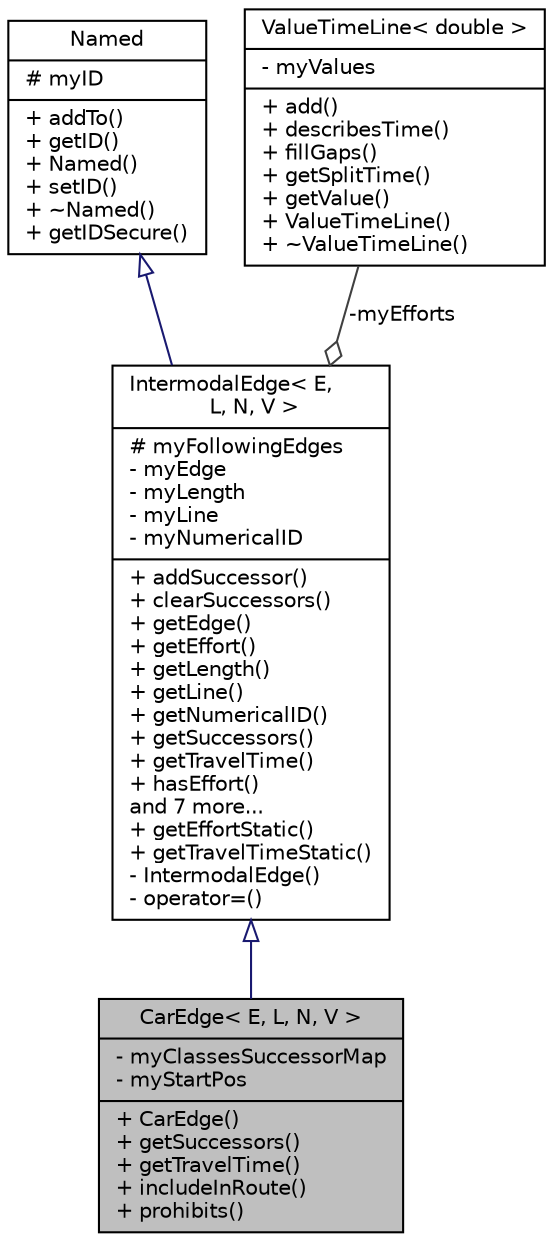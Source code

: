 digraph "CarEdge&lt; E, L, N, V &gt;"
{
  edge [fontname="Helvetica",fontsize="10",labelfontname="Helvetica",labelfontsize="10"];
  node [fontname="Helvetica",fontsize="10",shape=record];
  Node3 [label="{CarEdge\< E, L, N, V \>\n|- myClassesSuccessorMap\l- myStartPos\l|+ CarEdge()\l+ getSuccessors()\l+ getTravelTime()\l+ includeInRoute()\l+ prohibits()\l}",height=0.2,width=0.4,color="black", fillcolor="grey75", style="filled", fontcolor="black"];
  Node4 -> Node3 [dir="back",color="midnightblue",fontsize="10",style="solid",arrowtail="onormal",fontname="Helvetica"];
  Node4 [label="{IntermodalEdge\< E,\l L, N, V \>\n|# myFollowingEdges\l- myEdge\l- myLength\l- myLine\l- myNumericalID\l|+ addSuccessor()\l+ clearSuccessors()\l+ getEdge()\l+ getEffort()\l+ getLength()\l+ getLine()\l+ getNumericalID()\l+ getSuccessors()\l+ getTravelTime()\l+ hasEffort()\land 7 more...\l+ getEffortStatic()\l+ getTravelTimeStatic()\l- IntermodalEdge()\l- operator=()\l}",height=0.2,width=0.4,color="black", fillcolor="white", style="filled",URL="$d7/df8/class_intermodal_edge.html",tooltip="the base edge type that is given to the internal router (SUMOAbstractRouter) "];
  Node5 -> Node4 [dir="back",color="midnightblue",fontsize="10",style="solid",arrowtail="onormal",fontname="Helvetica"];
  Node5 [label="{Named\n|# myID\l|+ addTo()\l+ getID()\l+ Named()\l+ setID()\l+ ~Named()\l+ getIDSecure()\l}",height=0.2,width=0.4,color="black", fillcolor="white", style="filled",URL="$d5/dbf/class_named.html",tooltip="Base class for objects which have an id. "];
  Node6 -> Node4 [color="grey25",fontsize="10",style="solid",label=" -myEfforts" ,arrowhead="odiamond",fontname="Helvetica"];
  Node6 [label="{ValueTimeLine\< double \>\n|- myValues\l|+ add()\l+ describesTime()\l+ fillGaps()\l+ getSplitTime()\l+ getValue()\l+ ValueTimeLine()\l+ ~ValueTimeLine()\l}",height=0.2,width=0.4,color="black", fillcolor="white", style="filled",URL="$d6/d9c/class_value_time_line.html"];
}
